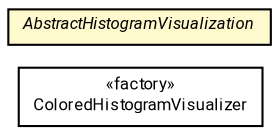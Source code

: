 #!/usr/local/bin/dot
#
# Class diagram 
# Generated by UMLGraph version R5_7_2-60-g0e99a6 (http://www.spinellis.gr/umlgraph/)
#

digraph G {
	graph [fontnames="svg"]
	edge [fontname="Roboto",fontsize=7,labelfontname="Roboto",labelfontsize=7,color="black"];
	node [fontname="Roboto",fontcolor="black",fontsize=8,shape=plaintext,margin=0,width=0,height=0];
	nodesep=0.15;
	ranksep=0.25;
	rankdir=LR;
	// de.lmu.ifi.dbs.elki.visualization.visualizers.histogram.ColoredHistogramVisualizer
	c153784 [label=<<table title="de.lmu.ifi.dbs.elki.visualization.visualizers.histogram.ColoredHistogramVisualizer" border="0" cellborder="1" cellspacing="0" cellpadding="2" href="ColoredHistogramVisualizer.html" target="_parent">
		<tr><td><table border="0" cellspacing="0" cellpadding="1">
		<tr><td align="center" balign="center"> &#171;factory&#187; </td></tr>
		<tr><td align="center" balign="center"> <font face="Roboto">ColoredHistogramVisualizer</font> </td></tr>
		</table></td></tr>
		</table>>, URL="ColoredHistogramVisualizer.html"];
	// de.lmu.ifi.dbs.elki.visualization.visualizers.histogram.AbstractHistogramVisualization
	c153787 [label=<<table title="de.lmu.ifi.dbs.elki.visualization.visualizers.histogram.AbstractHistogramVisualization" border="0" cellborder="1" cellspacing="0" cellpadding="2" bgcolor="LemonChiffon" href="AbstractHistogramVisualization.html" target="_parent">
		<tr><td><table border="0" cellspacing="0" cellpadding="1">
		<tr><td align="center" balign="center"> <font face="Roboto"><i>AbstractHistogramVisualization</i></font> </td></tr>
		</table></td></tr>
		</table>>, URL="AbstractHistogramVisualization.html"];
}

